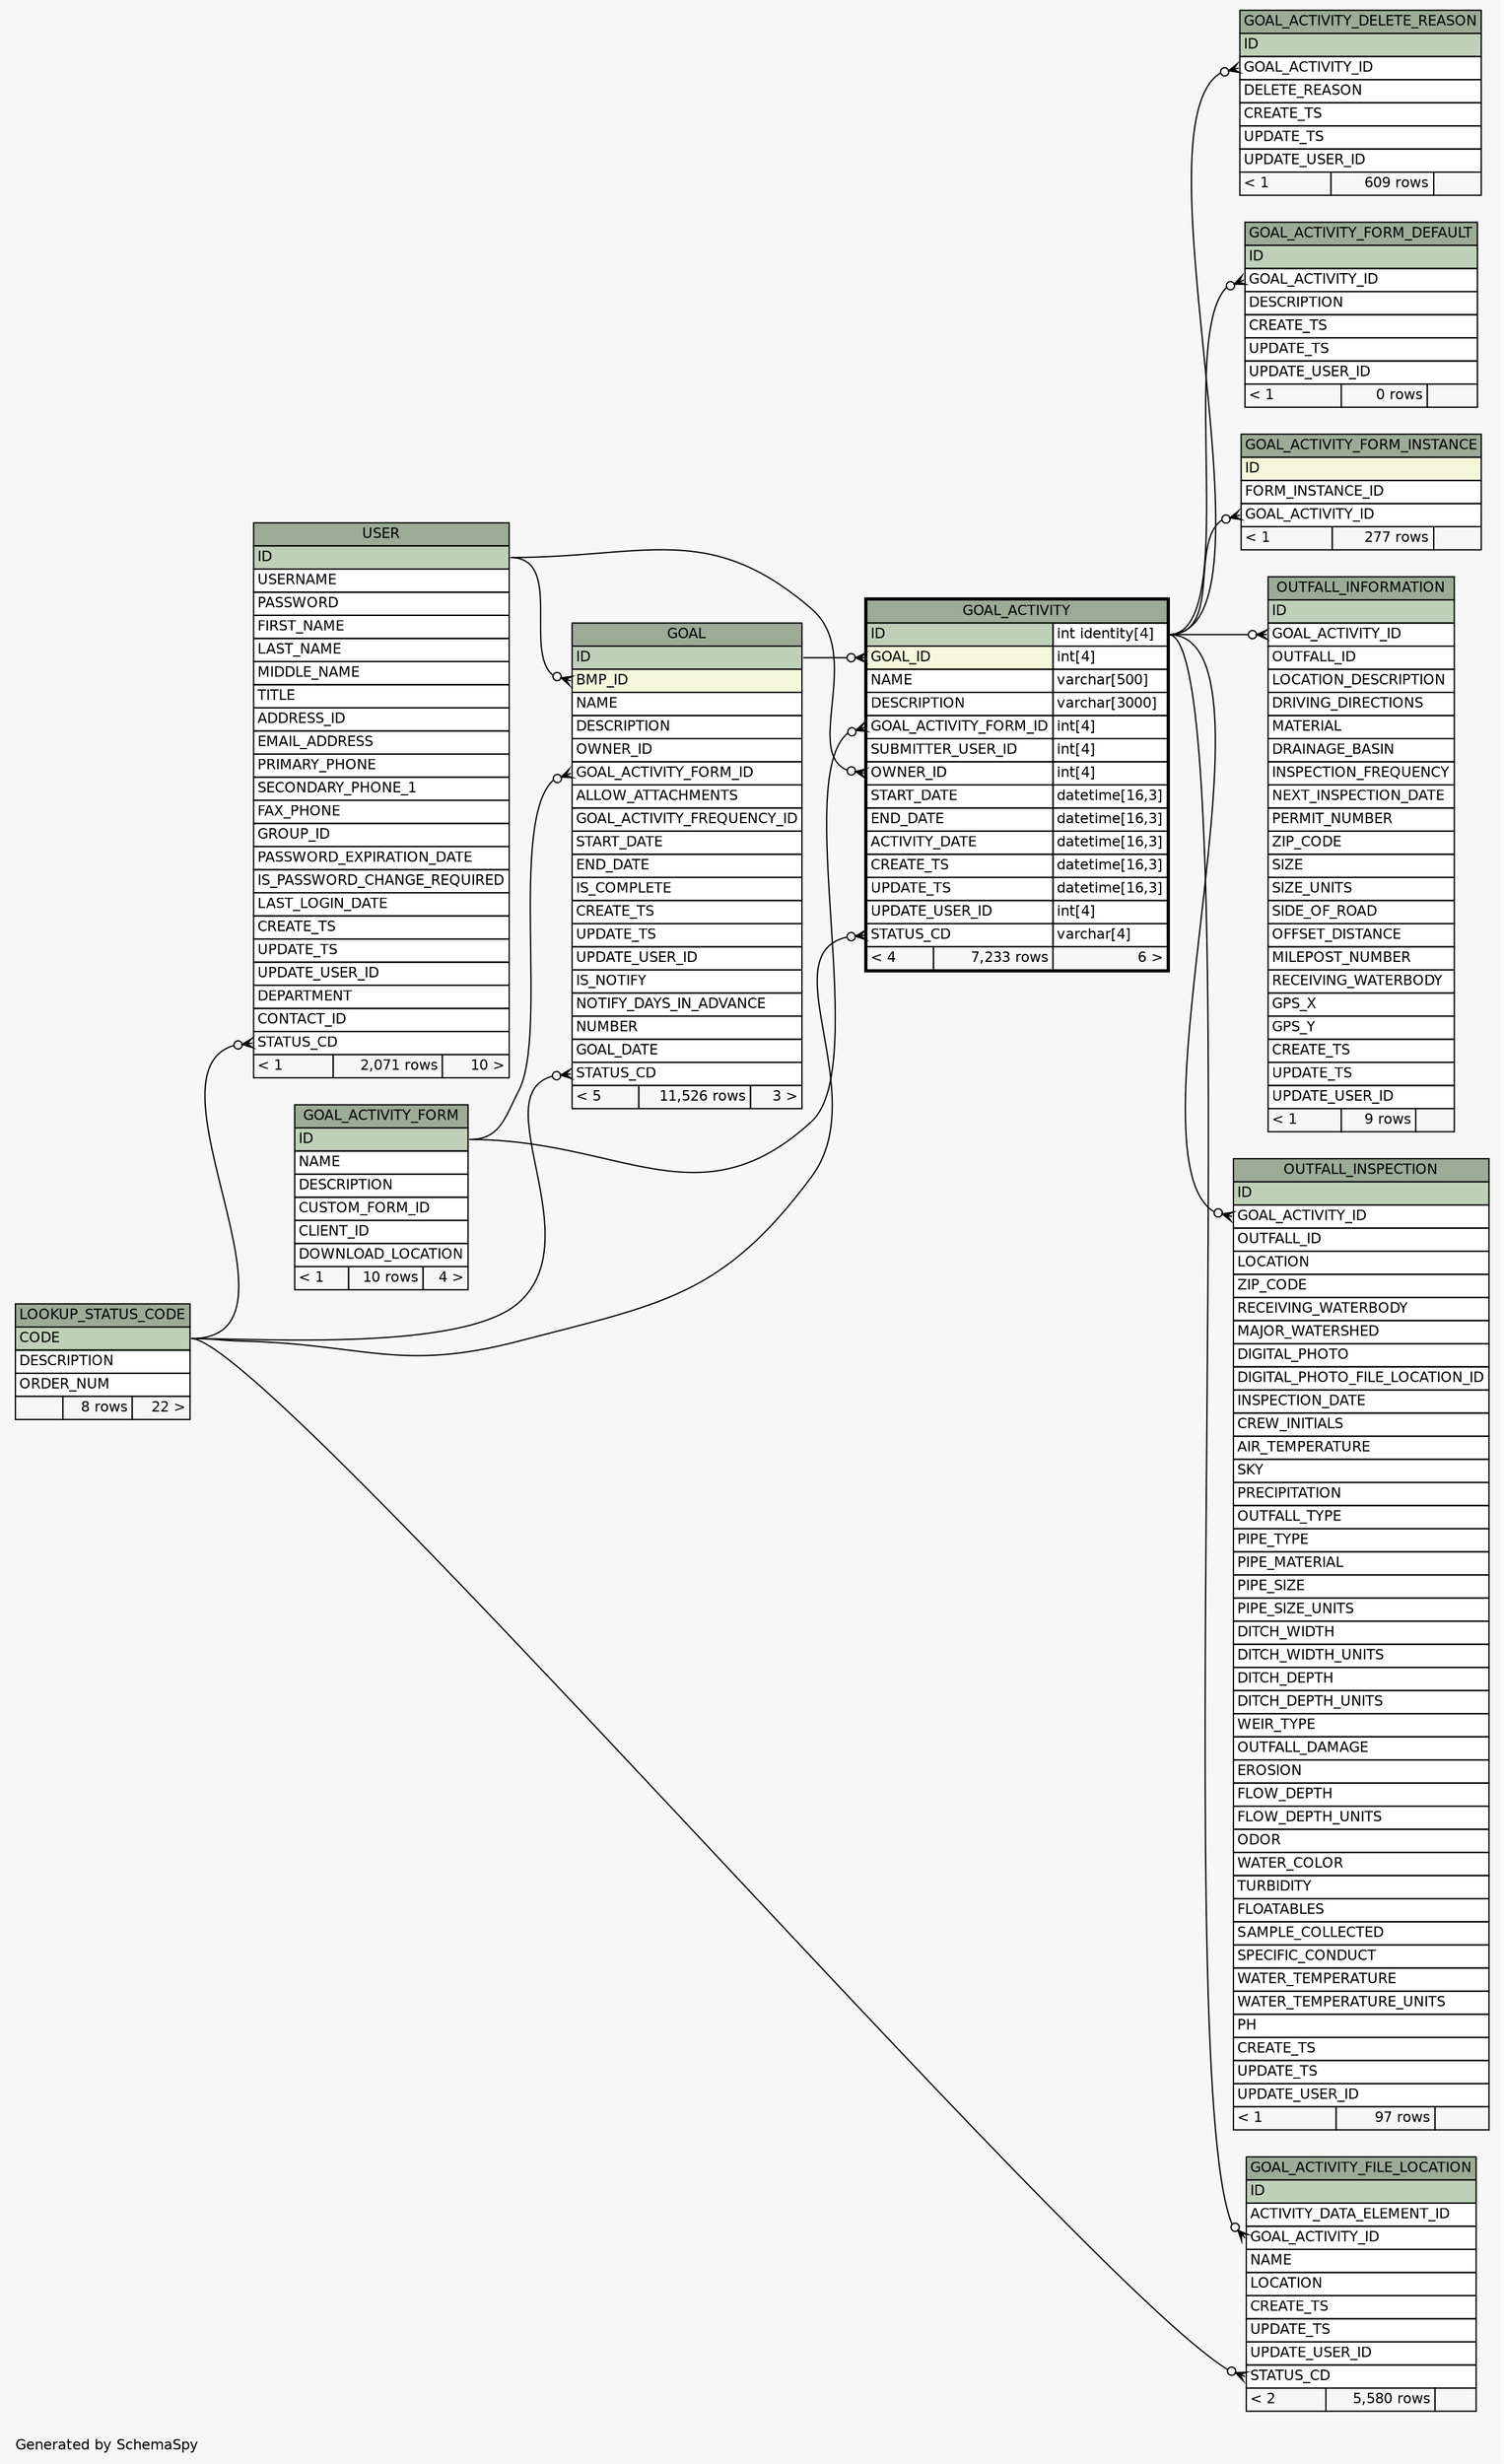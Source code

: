// dot 2.28.0 on Windows 7 6.1
// SchemaSpy rev 590
digraph "oneDegreeRelationshipsDiagram" {
  graph [
    rankdir="RL"
    bgcolor="#f7f7f7"
    label="\nGenerated by SchemaSpy"
    labeljust="l"
    nodesep="0.18"
    ranksep="0.46"
    fontname="Helvetica"
    fontsize="11"
  ];
  node [
    fontname="Helvetica"
    fontsize="11"
    shape="plaintext"
  ];
  edge [
    arrowsize="0.8"
  ];
  "GOAL":"BMP_ID":w -> "USER":"ID":e [arrowhead=none dir=back arrowtail=crowodot];
  "GOAL":"GOAL_ACTIVITY_FORM_ID":w -> "GOAL_ACTIVITY_FORM":"ID":e [arrowhead=none dir=back arrowtail=crowodot];
  "GOAL":"STATUS_CD":w -> "LOOKUP_STATUS_CODE":"CODE":e [arrowhead=none dir=back arrowtail=crowodot];
  "GOAL_ACTIVITY":"GOAL_ACTIVITY_FORM_ID":w -> "GOAL_ACTIVITY_FORM":"ID":e [arrowhead=none dir=back arrowtail=crowodot];
  "GOAL_ACTIVITY":"GOAL_ID":w -> "GOAL":"ID":e [arrowhead=none dir=back arrowtail=crowodot];
  "GOAL_ACTIVITY":"OWNER_ID":w -> "USER":"ID":e [arrowhead=none dir=back arrowtail=crowodot];
  "GOAL_ACTIVITY":"STATUS_CD":w -> "LOOKUP_STATUS_CODE":"CODE":e [arrowhead=none dir=back arrowtail=crowodot];
  "GOAL_ACTIVITY_DELETE_REASON":"GOAL_ACTIVITY_ID":w -> "GOAL_ACTIVITY":"ID.type":e [arrowhead=none dir=back arrowtail=crowodot];
  "GOAL_ACTIVITY_FILE_LOCATION":"GOAL_ACTIVITY_ID":w -> "GOAL_ACTIVITY":"ID.type":e [arrowhead=none dir=back arrowtail=crowodot];
  "GOAL_ACTIVITY_FILE_LOCATION":"STATUS_CD":w -> "LOOKUP_STATUS_CODE":"CODE":e [arrowhead=none dir=back arrowtail=crowodot];
  "GOAL_ACTIVITY_FORM_DEFAULT":"GOAL_ACTIVITY_ID":w -> "GOAL_ACTIVITY":"ID.type":e [arrowhead=none dir=back arrowtail=crowodot];
  "GOAL_ACTIVITY_FORM_INSTANCE":"GOAL_ACTIVITY_ID":w -> "GOAL_ACTIVITY":"ID.type":e [arrowhead=none dir=back arrowtail=crowodot];
  "OUTFALL_INFORMATION":"GOAL_ACTIVITY_ID":w -> "GOAL_ACTIVITY":"ID.type":e [arrowhead=none dir=back arrowtail=crowodot];
  "OUTFALL_INSPECTION":"GOAL_ACTIVITY_ID":w -> "GOAL_ACTIVITY":"ID.type":e [arrowhead=none dir=back arrowtail=crowodot];
  "USER":"STATUS_CD":w -> "LOOKUP_STATUS_CODE":"CODE":e [arrowhead=none dir=back arrowtail=crowodot];
  "GOAL" [
    label=<
    <TABLE BORDER="0" CELLBORDER="1" CELLSPACING="0" BGCOLOR="#ffffff">
      <TR><TD COLSPAN="3" BGCOLOR="#9bab96" ALIGN="CENTER">GOAL</TD></TR>
      <TR><TD PORT="ID" COLSPAN="3" BGCOLOR="#bed1b8" ALIGN="LEFT">ID</TD></TR>
      <TR><TD PORT="BMP_ID" COLSPAN="3" BGCOLOR="#f4f7da" ALIGN="LEFT">BMP_ID</TD></TR>
      <TR><TD PORT="NAME" COLSPAN="3" ALIGN="LEFT">NAME</TD></TR>
      <TR><TD PORT="DESCRIPTION" COLSPAN="3" ALIGN="LEFT">DESCRIPTION</TD></TR>
      <TR><TD PORT="OWNER_ID" COLSPAN="3" ALIGN="LEFT">OWNER_ID</TD></TR>
      <TR><TD PORT="GOAL_ACTIVITY_FORM_ID" COLSPAN="3" ALIGN="LEFT">GOAL_ACTIVITY_FORM_ID</TD></TR>
      <TR><TD PORT="ALLOW_ATTACHMENTS" COLSPAN="3" ALIGN="LEFT">ALLOW_ATTACHMENTS</TD></TR>
      <TR><TD PORT="GOAL_ACTIVITY_FREQUENCY_ID" COLSPAN="3" ALIGN="LEFT">GOAL_ACTIVITY_FREQUENCY_ID</TD></TR>
      <TR><TD PORT="START_DATE" COLSPAN="3" ALIGN="LEFT">START_DATE</TD></TR>
      <TR><TD PORT="END_DATE" COLSPAN="3" ALIGN="LEFT">END_DATE</TD></TR>
      <TR><TD PORT="IS_COMPLETE" COLSPAN="3" ALIGN="LEFT">IS_COMPLETE</TD></TR>
      <TR><TD PORT="CREATE_TS" COLSPAN="3" ALIGN="LEFT">CREATE_TS</TD></TR>
      <TR><TD PORT="UPDATE_TS" COLSPAN="3" ALIGN="LEFT">UPDATE_TS</TD></TR>
      <TR><TD PORT="UPDATE_USER_ID" COLSPAN="3" ALIGN="LEFT">UPDATE_USER_ID</TD></TR>
      <TR><TD PORT="IS_NOTIFY" COLSPAN="3" ALIGN="LEFT">IS_NOTIFY</TD></TR>
      <TR><TD PORT="NOTIFY_DAYS_IN_ADVANCE" COLSPAN="3" ALIGN="LEFT">NOTIFY_DAYS_IN_ADVANCE</TD></TR>
      <TR><TD PORT="NUMBER" COLSPAN="3" ALIGN="LEFT">NUMBER</TD></TR>
      <TR><TD PORT="GOAL_DATE" COLSPAN="3" ALIGN="LEFT">GOAL_DATE</TD></TR>
      <TR><TD PORT="STATUS_CD" COLSPAN="3" ALIGN="LEFT">STATUS_CD</TD></TR>
      <TR><TD ALIGN="LEFT" BGCOLOR="#f7f7f7">&lt; 5</TD><TD ALIGN="RIGHT" BGCOLOR="#f7f7f7">11,526 rows</TD><TD ALIGN="RIGHT" BGCOLOR="#f7f7f7">3 &gt;</TD></TR>
    </TABLE>>
    URL="GOAL.html"
    tooltip="GOAL"
  ];
  "GOAL_ACTIVITY" [
    label=<
    <TABLE BORDER="2" CELLBORDER="1" CELLSPACING="0" BGCOLOR="#ffffff">
      <TR><TD COLSPAN="3" BGCOLOR="#9bab96" ALIGN="CENTER">GOAL_ACTIVITY</TD></TR>
      <TR><TD PORT="ID" COLSPAN="2" BGCOLOR="#bed1b8" ALIGN="LEFT">ID</TD><TD PORT="ID.type" ALIGN="LEFT">int identity[4]</TD></TR>
      <TR><TD PORT="GOAL_ID" COLSPAN="2" BGCOLOR="#f4f7da" ALIGN="LEFT">GOAL_ID</TD><TD PORT="GOAL_ID.type" ALIGN="LEFT">int[4]</TD></TR>
      <TR><TD PORT="NAME" COLSPAN="2" ALIGN="LEFT">NAME</TD><TD PORT="NAME.type" ALIGN="LEFT">varchar[500]</TD></TR>
      <TR><TD PORT="DESCRIPTION" COLSPAN="2" ALIGN="LEFT">DESCRIPTION</TD><TD PORT="DESCRIPTION.type" ALIGN="LEFT">varchar[3000]</TD></TR>
      <TR><TD PORT="GOAL_ACTIVITY_FORM_ID" COLSPAN="2" ALIGN="LEFT">GOAL_ACTIVITY_FORM_ID</TD><TD PORT="GOAL_ACTIVITY_FORM_ID.type" ALIGN="LEFT">int[4]</TD></TR>
      <TR><TD PORT="SUBMITTER_USER_ID" COLSPAN="2" ALIGN="LEFT">SUBMITTER_USER_ID</TD><TD PORT="SUBMITTER_USER_ID.type" ALIGN="LEFT">int[4]</TD></TR>
      <TR><TD PORT="OWNER_ID" COLSPAN="2" ALIGN="LEFT">OWNER_ID</TD><TD PORT="OWNER_ID.type" ALIGN="LEFT">int[4]</TD></TR>
      <TR><TD PORT="START_DATE" COLSPAN="2" ALIGN="LEFT">START_DATE</TD><TD PORT="START_DATE.type" ALIGN="LEFT">datetime[16,3]</TD></TR>
      <TR><TD PORT="END_DATE" COLSPAN="2" ALIGN="LEFT">END_DATE</TD><TD PORT="END_DATE.type" ALIGN="LEFT">datetime[16,3]</TD></TR>
      <TR><TD PORT="ACTIVITY_DATE" COLSPAN="2" ALIGN="LEFT">ACTIVITY_DATE</TD><TD PORT="ACTIVITY_DATE.type" ALIGN="LEFT">datetime[16,3]</TD></TR>
      <TR><TD PORT="CREATE_TS" COLSPAN="2" ALIGN="LEFT">CREATE_TS</TD><TD PORT="CREATE_TS.type" ALIGN="LEFT">datetime[16,3]</TD></TR>
      <TR><TD PORT="UPDATE_TS" COLSPAN="2" ALIGN="LEFT">UPDATE_TS</TD><TD PORT="UPDATE_TS.type" ALIGN="LEFT">datetime[16,3]</TD></TR>
      <TR><TD PORT="UPDATE_USER_ID" COLSPAN="2" ALIGN="LEFT">UPDATE_USER_ID</TD><TD PORT="UPDATE_USER_ID.type" ALIGN="LEFT">int[4]</TD></TR>
      <TR><TD PORT="STATUS_CD" COLSPAN="2" ALIGN="LEFT">STATUS_CD</TD><TD PORT="STATUS_CD.type" ALIGN="LEFT">varchar[4]</TD></TR>
      <TR><TD ALIGN="LEFT" BGCOLOR="#f7f7f7">&lt; 4</TD><TD ALIGN="RIGHT" BGCOLOR="#f7f7f7">7,233 rows</TD><TD ALIGN="RIGHT" BGCOLOR="#f7f7f7">6 &gt;</TD></TR>
    </TABLE>>
    URL="GOAL_ACTIVITY.html"
    tooltip="GOAL_ACTIVITY"
  ];
  "GOAL_ACTIVITY_DELETE_REASON" [
    label=<
    <TABLE BORDER="0" CELLBORDER="1" CELLSPACING="0" BGCOLOR="#ffffff">
      <TR><TD COLSPAN="3" BGCOLOR="#9bab96" ALIGN="CENTER">GOAL_ACTIVITY_DELETE_REASON</TD></TR>
      <TR><TD PORT="ID" COLSPAN="3" BGCOLOR="#bed1b8" ALIGN="LEFT">ID</TD></TR>
      <TR><TD PORT="GOAL_ACTIVITY_ID" COLSPAN="3" ALIGN="LEFT">GOAL_ACTIVITY_ID</TD></TR>
      <TR><TD PORT="DELETE_REASON" COLSPAN="3" ALIGN="LEFT">DELETE_REASON</TD></TR>
      <TR><TD PORT="CREATE_TS" COLSPAN="3" ALIGN="LEFT">CREATE_TS</TD></TR>
      <TR><TD PORT="UPDATE_TS" COLSPAN="3" ALIGN="LEFT">UPDATE_TS</TD></TR>
      <TR><TD PORT="UPDATE_USER_ID" COLSPAN="3" ALIGN="LEFT">UPDATE_USER_ID</TD></TR>
      <TR><TD ALIGN="LEFT" BGCOLOR="#f7f7f7">&lt; 1</TD><TD ALIGN="RIGHT" BGCOLOR="#f7f7f7">609 rows</TD><TD ALIGN="RIGHT" BGCOLOR="#f7f7f7">  </TD></TR>
    </TABLE>>
    URL="GOAL_ACTIVITY_DELETE_REASON.html"
    tooltip="GOAL_ACTIVITY_DELETE_REASON"
  ];
  "GOAL_ACTIVITY_FILE_LOCATION" [
    label=<
    <TABLE BORDER="0" CELLBORDER="1" CELLSPACING="0" BGCOLOR="#ffffff">
      <TR><TD COLSPAN="3" BGCOLOR="#9bab96" ALIGN="CENTER">GOAL_ACTIVITY_FILE_LOCATION</TD></TR>
      <TR><TD PORT="ID" COLSPAN="3" BGCOLOR="#bed1b8" ALIGN="LEFT">ID</TD></TR>
      <TR><TD PORT="ACTIVITY_DATA_ELEMENT_ID" COLSPAN="3" ALIGN="LEFT">ACTIVITY_DATA_ELEMENT_ID</TD></TR>
      <TR><TD PORT="GOAL_ACTIVITY_ID" COLSPAN="3" ALIGN="LEFT">GOAL_ACTIVITY_ID</TD></TR>
      <TR><TD PORT="NAME" COLSPAN="3" ALIGN="LEFT">NAME</TD></TR>
      <TR><TD PORT="LOCATION" COLSPAN="3" ALIGN="LEFT">LOCATION</TD></TR>
      <TR><TD PORT="CREATE_TS" COLSPAN="3" ALIGN="LEFT">CREATE_TS</TD></TR>
      <TR><TD PORT="UPDATE_TS" COLSPAN="3" ALIGN="LEFT">UPDATE_TS</TD></TR>
      <TR><TD PORT="UPDATE_USER_ID" COLSPAN="3" ALIGN="LEFT">UPDATE_USER_ID</TD></TR>
      <TR><TD PORT="STATUS_CD" COLSPAN="3" ALIGN="LEFT">STATUS_CD</TD></TR>
      <TR><TD ALIGN="LEFT" BGCOLOR="#f7f7f7">&lt; 2</TD><TD ALIGN="RIGHT" BGCOLOR="#f7f7f7">5,580 rows</TD><TD ALIGN="RIGHT" BGCOLOR="#f7f7f7">  </TD></TR>
    </TABLE>>
    URL="GOAL_ACTIVITY_FILE_LOCATION.html"
    tooltip="GOAL_ACTIVITY_FILE_LOCATION"
  ];
  "GOAL_ACTIVITY_FORM" [
    label=<
    <TABLE BORDER="0" CELLBORDER="1" CELLSPACING="0" BGCOLOR="#ffffff">
      <TR><TD COLSPAN="3" BGCOLOR="#9bab96" ALIGN="CENTER">GOAL_ACTIVITY_FORM</TD></TR>
      <TR><TD PORT="ID" COLSPAN="3" BGCOLOR="#bed1b8" ALIGN="LEFT">ID</TD></TR>
      <TR><TD PORT="NAME" COLSPAN="3" ALIGN="LEFT">NAME</TD></TR>
      <TR><TD PORT="DESCRIPTION" COLSPAN="3" ALIGN="LEFT">DESCRIPTION</TD></TR>
      <TR><TD PORT="CUSTOM_FORM_ID" COLSPAN="3" ALIGN="LEFT">CUSTOM_FORM_ID</TD></TR>
      <TR><TD PORT="CLIENT_ID" COLSPAN="3" ALIGN="LEFT">CLIENT_ID</TD></TR>
      <TR><TD PORT="DOWNLOAD_LOCATION" COLSPAN="3" ALIGN="LEFT">DOWNLOAD_LOCATION</TD></TR>
      <TR><TD ALIGN="LEFT" BGCOLOR="#f7f7f7">&lt; 1</TD><TD ALIGN="RIGHT" BGCOLOR="#f7f7f7">10 rows</TD><TD ALIGN="RIGHT" BGCOLOR="#f7f7f7">4 &gt;</TD></TR>
    </TABLE>>
    URL="GOAL_ACTIVITY_FORM.html"
    tooltip="GOAL_ACTIVITY_FORM"
  ];
  "GOAL_ACTIVITY_FORM_DEFAULT" [
    label=<
    <TABLE BORDER="0" CELLBORDER="1" CELLSPACING="0" BGCOLOR="#ffffff">
      <TR><TD COLSPAN="3" BGCOLOR="#9bab96" ALIGN="CENTER">GOAL_ACTIVITY_FORM_DEFAULT</TD></TR>
      <TR><TD PORT="ID" COLSPAN="3" BGCOLOR="#bed1b8" ALIGN="LEFT">ID</TD></TR>
      <TR><TD PORT="GOAL_ACTIVITY_ID" COLSPAN="3" ALIGN="LEFT">GOAL_ACTIVITY_ID</TD></TR>
      <TR><TD PORT="DESCRIPTION" COLSPAN="3" ALIGN="LEFT">DESCRIPTION</TD></TR>
      <TR><TD PORT="CREATE_TS" COLSPAN="3" ALIGN="LEFT">CREATE_TS</TD></TR>
      <TR><TD PORT="UPDATE_TS" COLSPAN="3" ALIGN="LEFT">UPDATE_TS</TD></TR>
      <TR><TD PORT="UPDATE_USER_ID" COLSPAN="3" ALIGN="LEFT">UPDATE_USER_ID</TD></TR>
      <TR><TD ALIGN="LEFT" BGCOLOR="#f7f7f7">&lt; 1</TD><TD ALIGN="RIGHT" BGCOLOR="#f7f7f7">0 rows</TD><TD ALIGN="RIGHT" BGCOLOR="#f7f7f7">  </TD></TR>
    </TABLE>>
    URL="GOAL_ACTIVITY_FORM_DEFAULT.html"
    tooltip="GOAL_ACTIVITY_FORM_DEFAULT"
  ];
  "GOAL_ACTIVITY_FORM_INSTANCE" [
    label=<
    <TABLE BORDER="0" CELLBORDER="1" CELLSPACING="0" BGCOLOR="#ffffff">
      <TR><TD COLSPAN="3" BGCOLOR="#9bab96" ALIGN="CENTER">GOAL_ACTIVITY_FORM_INSTANCE</TD></TR>
      <TR><TD PORT="ID" COLSPAN="3" BGCOLOR="#f4f7da" ALIGN="LEFT">ID</TD></TR>
      <TR><TD PORT="FORM_INSTANCE_ID" COLSPAN="3" ALIGN="LEFT">FORM_INSTANCE_ID</TD></TR>
      <TR><TD PORT="GOAL_ACTIVITY_ID" COLSPAN="3" ALIGN="LEFT">GOAL_ACTIVITY_ID</TD></TR>
      <TR><TD ALIGN="LEFT" BGCOLOR="#f7f7f7">&lt; 1</TD><TD ALIGN="RIGHT" BGCOLOR="#f7f7f7">277 rows</TD><TD ALIGN="RIGHT" BGCOLOR="#f7f7f7">  </TD></TR>
    </TABLE>>
    URL="GOAL_ACTIVITY_FORM_INSTANCE.html"
    tooltip="GOAL_ACTIVITY_FORM_INSTANCE"
  ];
  "LOOKUP_STATUS_CODE" [
    label=<
    <TABLE BORDER="0" CELLBORDER="1" CELLSPACING="0" BGCOLOR="#ffffff">
      <TR><TD COLSPAN="3" BGCOLOR="#9bab96" ALIGN="CENTER">LOOKUP_STATUS_CODE</TD></TR>
      <TR><TD PORT="CODE" COLSPAN="3" BGCOLOR="#bed1b8" ALIGN="LEFT">CODE</TD></TR>
      <TR><TD PORT="DESCRIPTION" COLSPAN="3" ALIGN="LEFT">DESCRIPTION</TD></TR>
      <TR><TD PORT="ORDER_NUM" COLSPAN="3" ALIGN="LEFT">ORDER_NUM</TD></TR>
      <TR><TD ALIGN="LEFT" BGCOLOR="#f7f7f7">  </TD><TD ALIGN="RIGHT" BGCOLOR="#f7f7f7">8 rows</TD><TD ALIGN="RIGHT" BGCOLOR="#f7f7f7">22 &gt;</TD></TR>
    </TABLE>>
    URL="LOOKUP_STATUS_CODE.html"
    tooltip="LOOKUP_STATUS_CODE"
  ];
  "OUTFALL_INFORMATION" [
    label=<
    <TABLE BORDER="0" CELLBORDER="1" CELLSPACING="0" BGCOLOR="#ffffff">
      <TR><TD COLSPAN="3" BGCOLOR="#9bab96" ALIGN="CENTER">OUTFALL_INFORMATION</TD></TR>
      <TR><TD PORT="ID" COLSPAN="3" BGCOLOR="#bed1b8" ALIGN="LEFT">ID</TD></TR>
      <TR><TD PORT="GOAL_ACTIVITY_ID" COLSPAN="3" ALIGN="LEFT">GOAL_ACTIVITY_ID</TD></TR>
      <TR><TD PORT="OUTFALL_ID" COLSPAN="3" ALIGN="LEFT">OUTFALL_ID</TD></TR>
      <TR><TD PORT="LOCATION_DESCRIPTION" COLSPAN="3" ALIGN="LEFT">LOCATION_DESCRIPTION</TD></TR>
      <TR><TD PORT="DRIVING_DIRECTIONS" COLSPAN="3" ALIGN="LEFT">DRIVING_DIRECTIONS</TD></TR>
      <TR><TD PORT="MATERIAL" COLSPAN="3" ALIGN="LEFT">MATERIAL</TD></TR>
      <TR><TD PORT="DRAINAGE_BASIN" COLSPAN="3" ALIGN="LEFT">DRAINAGE_BASIN</TD></TR>
      <TR><TD PORT="INSPECTION_FREQUENCY" COLSPAN="3" ALIGN="LEFT">INSPECTION_FREQUENCY</TD></TR>
      <TR><TD PORT="NEXT_INSPECTION_DATE" COLSPAN="3" ALIGN="LEFT">NEXT_INSPECTION_DATE</TD></TR>
      <TR><TD PORT="PERMIT_NUMBER" COLSPAN="3" ALIGN="LEFT">PERMIT_NUMBER</TD></TR>
      <TR><TD PORT="ZIP_CODE" COLSPAN="3" ALIGN="LEFT">ZIP_CODE</TD></TR>
      <TR><TD PORT="SIZE" COLSPAN="3" ALIGN="LEFT">SIZE</TD></TR>
      <TR><TD PORT="SIZE_UNITS" COLSPAN="3" ALIGN="LEFT">SIZE_UNITS</TD></TR>
      <TR><TD PORT="SIDE_OF_ROAD" COLSPAN="3" ALIGN="LEFT">SIDE_OF_ROAD</TD></TR>
      <TR><TD PORT="OFFSET_DISTANCE" COLSPAN="3" ALIGN="LEFT">OFFSET_DISTANCE</TD></TR>
      <TR><TD PORT="MILEPOST_NUMBER" COLSPAN="3" ALIGN="LEFT">MILEPOST_NUMBER</TD></TR>
      <TR><TD PORT="RECEIVING_WATERBODY" COLSPAN="3" ALIGN="LEFT">RECEIVING_WATERBODY</TD></TR>
      <TR><TD PORT="GPS_X" COLSPAN="3" ALIGN="LEFT">GPS_X</TD></TR>
      <TR><TD PORT="GPS_Y" COLSPAN="3" ALIGN="LEFT">GPS_Y</TD></TR>
      <TR><TD PORT="CREATE_TS" COLSPAN="3" ALIGN="LEFT">CREATE_TS</TD></TR>
      <TR><TD PORT="UPDATE_TS" COLSPAN="3" ALIGN="LEFT">UPDATE_TS</TD></TR>
      <TR><TD PORT="UPDATE_USER_ID" COLSPAN="3" ALIGN="LEFT">UPDATE_USER_ID</TD></TR>
      <TR><TD ALIGN="LEFT" BGCOLOR="#f7f7f7">&lt; 1</TD><TD ALIGN="RIGHT" BGCOLOR="#f7f7f7">9 rows</TD><TD ALIGN="RIGHT" BGCOLOR="#f7f7f7">  </TD></TR>
    </TABLE>>
    URL="OUTFALL_INFORMATION.html"
    tooltip="OUTFALL_INFORMATION"
  ];
  "OUTFALL_INSPECTION" [
    label=<
    <TABLE BORDER="0" CELLBORDER="1" CELLSPACING="0" BGCOLOR="#ffffff">
      <TR><TD COLSPAN="3" BGCOLOR="#9bab96" ALIGN="CENTER">OUTFALL_INSPECTION</TD></TR>
      <TR><TD PORT="ID" COLSPAN="3" BGCOLOR="#bed1b8" ALIGN="LEFT">ID</TD></TR>
      <TR><TD PORT="GOAL_ACTIVITY_ID" COLSPAN="3" ALIGN="LEFT">GOAL_ACTIVITY_ID</TD></TR>
      <TR><TD PORT="OUTFALL_ID" COLSPAN="3" ALIGN="LEFT">OUTFALL_ID</TD></TR>
      <TR><TD PORT="LOCATION" COLSPAN="3" ALIGN="LEFT">LOCATION</TD></TR>
      <TR><TD PORT="ZIP_CODE" COLSPAN="3" ALIGN="LEFT">ZIP_CODE</TD></TR>
      <TR><TD PORT="RECEIVING_WATERBODY" COLSPAN="3" ALIGN="LEFT">RECEIVING_WATERBODY</TD></TR>
      <TR><TD PORT="MAJOR_WATERSHED" COLSPAN="3" ALIGN="LEFT">MAJOR_WATERSHED</TD></TR>
      <TR><TD PORT="DIGITAL_PHOTO" COLSPAN="3" ALIGN="LEFT">DIGITAL_PHOTO</TD></TR>
      <TR><TD PORT="DIGITAL_PHOTO_FILE_LOCATION_ID" COLSPAN="3" ALIGN="LEFT">DIGITAL_PHOTO_FILE_LOCATION_ID</TD></TR>
      <TR><TD PORT="INSPECTION_DATE" COLSPAN="3" ALIGN="LEFT">INSPECTION_DATE</TD></TR>
      <TR><TD PORT="CREW_INITIALS" COLSPAN="3" ALIGN="LEFT">CREW_INITIALS</TD></TR>
      <TR><TD PORT="AIR_TEMPERATURE" COLSPAN="3" ALIGN="LEFT">AIR_TEMPERATURE</TD></TR>
      <TR><TD PORT="SKY" COLSPAN="3" ALIGN="LEFT">SKY</TD></TR>
      <TR><TD PORT="PRECIPITATION" COLSPAN="3" ALIGN="LEFT">PRECIPITATION</TD></TR>
      <TR><TD PORT="OUTFALL_TYPE" COLSPAN="3" ALIGN="LEFT">OUTFALL_TYPE</TD></TR>
      <TR><TD PORT="PIPE_TYPE" COLSPAN="3" ALIGN="LEFT">PIPE_TYPE</TD></TR>
      <TR><TD PORT="PIPE_MATERIAL" COLSPAN="3" ALIGN="LEFT">PIPE_MATERIAL</TD></TR>
      <TR><TD PORT="PIPE_SIZE" COLSPAN="3" ALIGN="LEFT">PIPE_SIZE</TD></TR>
      <TR><TD PORT="PIPE_SIZE_UNITS" COLSPAN="3" ALIGN="LEFT">PIPE_SIZE_UNITS</TD></TR>
      <TR><TD PORT="DITCH_WIDTH" COLSPAN="3" ALIGN="LEFT">DITCH_WIDTH</TD></TR>
      <TR><TD PORT="DITCH_WIDTH_UNITS" COLSPAN="3" ALIGN="LEFT">DITCH_WIDTH_UNITS</TD></TR>
      <TR><TD PORT="DITCH_DEPTH" COLSPAN="3" ALIGN="LEFT">DITCH_DEPTH</TD></TR>
      <TR><TD PORT="DITCH_DEPTH_UNITS" COLSPAN="3" ALIGN="LEFT">DITCH_DEPTH_UNITS</TD></TR>
      <TR><TD PORT="WEIR_TYPE" COLSPAN="3" ALIGN="LEFT">WEIR_TYPE</TD></TR>
      <TR><TD PORT="OUTFALL_DAMAGE" COLSPAN="3" ALIGN="LEFT">OUTFALL_DAMAGE</TD></TR>
      <TR><TD PORT="EROSION" COLSPAN="3" ALIGN="LEFT">EROSION</TD></TR>
      <TR><TD PORT="FLOW_DEPTH" COLSPAN="3" ALIGN="LEFT">FLOW_DEPTH</TD></TR>
      <TR><TD PORT="FLOW_DEPTH_UNITS" COLSPAN="3" ALIGN="LEFT">FLOW_DEPTH_UNITS</TD></TR>
      <TR><TD PORT="ODOR" COLSPAN="3" ALIGN="LEFT">ODOR</TD></TR>
      <TR><TD PORT="WATER_COLOR" COLSPAN="3" ALIGN="LEFT">WATER_COLOR</TD></TR>
      <TR><TD PORT="TURBIDITY" COLSPAN="3" ALIGN="LEFT">TURBIDITY</TD></TR>
      <TR><TD PORT="FLOATABLES" COLSPAN="3" ALIGN="LEFT">FLOATABLES</TD></TR>
      <TR><TD PORT="SAMPLE_COLLECTED" COLSPAN="3" ALIGN="LEFT">SAMPLE_COLLECTED</TD></TR>
      <TR><TD PORT="SPECIFIC_CONDUCT" COLSPAN="3" ALIGN="LEFT">SPECIFIC_CONDUCT</TD></TR>
      <TR><TD PORT="WATER_TEMPERATURE" COLSPAN="3" ALIGN="LEFT">WATER_TEMPERATURE</TD></TR>
      <TR><TD PORT="WATER_TEMPERATURE_UNITS" COLSPAN="3" ALIGN="LEFT">WATER_TEMPERATURE_UNITS</TD></TR>
      <TR><TD PORT="PH" COLSPAN="3" ALIGN="LEFT">PH</TD></TR>
      <TR><TD PORT="CREATE_TS" COLSPAN="3" ALIGN="LEFT">CREATE_TS</TD></TR>
      <TR><TD PORT="UPDATE_TS" COLSPAN="3" ALIGN="LEFT">UPDATE_TS</TD></TR>
      <TR><TD PORT="UPDATE_USER_ID" COLSPAN="3" ALIGN="LEFT">UPDATE_USER_ID</TD></TR>
      <TR><TD ALIGN="LEFT" BGCOLOR="#f7f7f7">&lt; 1</TD><TD ALIGN="RIGHT" BGCOLOR="#f7f7f7">97 rows</TD><TD ALIGN="RIGHT" BGCOLOR="#f7f7f7">  </TD></TR>
    </TABLE>>
    URL="OUTFALL_INSPECTION.html"
    tooltip="OUTFALL_INSPECTION"
  ];
  "USER" [
    label=<
    <TABLE BORDER="0" CELLBORDER="1" CELLSPACING="0" BGCOLOR="#ffffff">
      <TR><TD COLSPAN="3" BGCOLOR="#9bab96" ALIGN="CENTER">USER</TD></TR>
      <TR><TD PORT="ID" COLSPAN="3" BGCOLOR="#bed1b8" ALIGN="LEFT">ID</TD></TR>
      <TR><TD PORT="USERNAME" COLSPAN="3" ALIGN="LEFT">USERNAME</TD></TR>
      <TR><TD PORT="PASSWORD" COLSPAN="3" ALIGN="LEFT">PASSWORD</TD></TR>
      <TR><TD PORT="FIRST_NAME" COLSPAN="3" ALIGN="LEFT">FIRST_NAME</TD></TR>
      <TR><TD PORT="LAST_NAME" COLSPAN="3" ALIGN="LEFT">LAST_NAME</TD></TR>
      <TR><TD PORT="MIDDLE_NAME" COLSPAN="3" ALIGN="LEFT">MIDDLE_NAME</TD></TR>
      <TR><TD PORT="TITLE" COLSPAN="3" ALIGN="LEFT">TITLE</TD></TR>
      <TR><TD PORT="ADDRESS_ID" COLSPAN="3" ALIGN="LEFT">ADDRESS_ID</TD></TR>
      <TR><TD PORT="EMAIL_ADDRESS" COLSPAN="3" ALIGN="LEFT">EMAIL_ADDRESS</TD></TR>
      <TR><TD PORT="PRIMARY_PHONE" COLSPAN="3" ALIGN="LEFT">PRIMARY_PHONE</TD></TR>
      <TR><TD PORT="SECONDARY_PHONE_1" COLSPAN="3" ALIGN="LEFT">SECONDARY_PHONE_1</TD></TR>
      <TR><TD PORT="FAX_PHONE" COLSPAN="3" ALIGN="LEFT">FAX_PHONE</TD></TR>
      <TR><TD PORT="GROUP_ID" COLSPAN="3" ALIGN="LEFT">GROUP_ID</TD></TR>
      <TR><TD PORT="PASSWORD_EXPIRATION_DATE" COLSPAN="3" ALIGN="LEFT">PASSWORD_EXPIRATION_DATE</TD></TR>
      <TR><TD PORT="IS_PASSWORD_CHANGE_REQUIRED" COLSPAN="3" ALIGN="LEFT">IS_PASSWORD_CHANGE_REQUIRED</TD></TR>
      <TR><TD PORT="LAST_LOGIN_DATE" COLSPAN="3" ALIGN="LEFT">LAST_LOGIN_DATE</TD></TR>
      <TR><TD PORT="CREATE_TS" COLSPAN="3" ALIGN="LEFT">CREATE_TS</TD></TR>
      <TR><TD PORT="UPDATE_TS" COLSPAN="3" ALIGN="LEFT">UPDATE_TS</TD></TR>
      <TR><TD PORT="UPDATE_USER_ID" COLSPAN="3" ALIGN="LEFT">UPDATE_USER_ID</TD></TR>
      <TR><TD PORT="DEPARTMENT" COLSPAN="3" ALIGN="LEFT">DEPARTMENT</TD></TR>
      <TR><TD PORT="CONTACT_ID" COLSPAN="3" ALIGN="LEFT">CONTACT_ID</TD></TR>
      <TR><TD PORT="STATUS_CD" COLSPAN="3" ALIGN="LEFT">STATUS_CD</TD></TR>
      <TR><TD ALIGN="LEFT" BGCOLOR="#f7f7f7">&lt; 1</TD><TD ALIGN="RIGHT" BGCOLOR="#f7f7f7">2,071 rows</TD><TD ALIGN="RIGHT" BGCOLOR="#f7f7f7">10 &gt;</TD></TR>
    </TABLE>>
    URL="USER.html"
    tooltip="USER"
  ];
}
